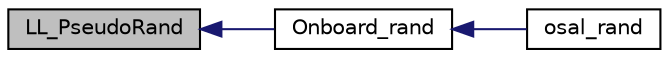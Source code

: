 digraph "LL_PseudoRand"
{
  edge [fontname="Helvetica",fontsize="10",labelfontname="Helvetica",labelfontsize="10"];
  node [fontname="Helvetica",fontsize="10",shape=record];
  rankdir="LR";
  Node1 [label="LL_PseudoRand",height=0.2,width=0.4,color="black", fillcolor="grey75", style="filled" fontcolor="black"];
  Node1 -> Node2 [dir="back",color="midnightblue",fontsize="10",style="solid",fontname="Helvetica"];
  Node2 [label="Onboard_rand",height=0.2,width=0.4,color="black", fillcolor="white", style="filled",URL="$_on_board_8h.html#aa3d46491831f7adc98d93065deac2f07"];
  Node2 -> Node3 [dir="back",color="midnightblue",fontsize="10",style="solid",fontname="Helvetica"];
  Node3 [label="osal_rand",height=0.2,width=0.4,color="black", fillcolor="white", style="filled",URL="$_o_s_a_l_8h.html#a0bc38b7acf09a1b5171475daef928368"];
}
